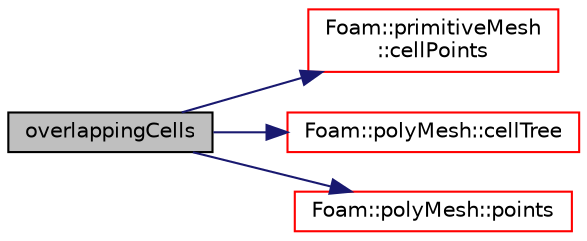 digraph "overlappingCells"
{
  bgcolor="transparent";
  edge [fontname="Helvetica",fontsize="10",labelfontname="Helvetica",labelfontsize="10"];
  node [fontname="Helvetica",fontsize="10",shape=record];
  rankdir="LR";
  Node1 [label="overlappingCells",height=0.2,width=0.4,color="black", fillcolor="grey75", style="filled", fontcolor="black"];
  Node1 -> Node2 [color="midnightblue",fontsize="10",style="solid",fontname="Helvetica"];
  Node2 [label="Foam::primitiveMesh\l::cellPoints",height=0.2,width=0.4,color="red",URL="$a01956.html#a7a21cd2cc265620ad74eb90bd39e17b3"];
  Node1 -> Node3 [color="midnightblue",fontsize="10",style="solid",fontname="Helvetica"];
  Node3 [label="Foam::polyMesh::cellTree",height=0.2,width=0.4,color="red",URL="$a01905.html#a7ec8de2b3ebafbb5aecf9316146722bf",tooltip="Return the cell search tree. "];
  Node1 -> Node4 [color="midnightblue",fontsize="10",style="solid",fontname="Helvetica"];
  Node4 [label="Foam::polyMesh::points",height=0.2,width=0.4,color="red",URL="$a01905.html#a084ae534298576408f063a6b3b820959",tooltip="Return raw points. "];
}
